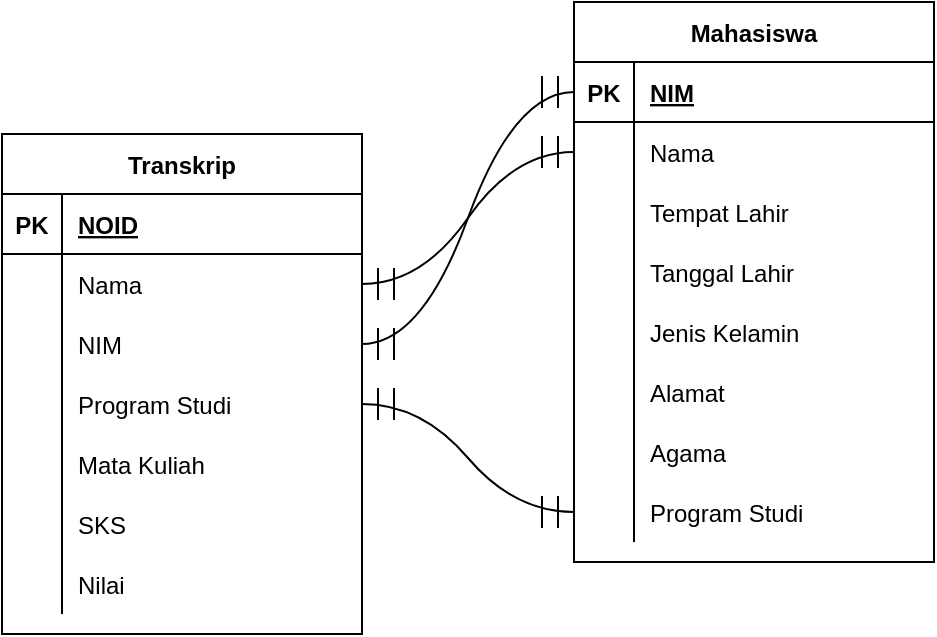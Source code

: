 <mxfile version="20.4.0" type="github">
  <diagram id="ORowaqAzRPWIQpRGCxJR" name="Page-1">
    <mxGraphModel dx="1268" dy="476" grid="0" gridSize="10" guides="1" tooltips="1" connect="1" arrows="1" fold="1" page="0" pageScale="1" pageWidth="900" pageHeight="1600" math="0" shadow="0">
      <root>
        <mxCell id="0" />
        <mxCell id="1" parent="0" />
        <mxCell id="IA27YBX8-uAUvzidqbov-1" value="Transkrip" style="shape=table;startSize=30;container=1;collapsible=1;childLayout=tableLayout;fixedRows=1;rowLines=0;fontStyle=1;align=center;resizeLast=1;hachureGap=4;" vertex="1" parent="1">
          <mxGeometry x="-133" y="81" width="180" height="250" as="geometry" />
        </mxCell>
        <mxCell id="IA27YBX8-uAUvzidqbov-2" value="" style="shape=tableRow;horizontal=0;startSize=0;swimlaneHead=0;swimlaneBody=0;fillColor=none;collapsible=0;dropTarget=0;points=[[0,0.5],[1,0.5]];portConstraint=eastwest;top=0;left=0;right=0;bottom=1;hachureGap=4;" vertex="1" parent="IA27YBX8-uAUvzidqbov-1">
          <mxGeometry y="30" width="180" height="30" as="geometry" />
        </mxCell>
        <mxCell id="IA27YBX8-uAUvzidqbov-3" value="PK" style="shape=partialRectangle;connectable=0;fillColor=none;top=0;left=0;bottom=0;right=0;fontStyle=1;overflow=hidden;hachureGap=4;" vertex="1" parent="IA27YBX8-uAUvzidqbov-2">
          <mxGeometry width="30" height="30" as="geometry">
            <mxRectangle width="30" height="30" as="alternateBounds" />
          </mxGeometry>
        </mxCell>
        <mxCell id="IA27YBX8-uAUvzidqbov-4" value="NOID" style="shape=partialRectangle;connectable=0;fillColor=none;top=0;left=0;bottom=0;right=0;align=left;spacingLeft=6;fontStyle=5;overflow=hidden;hachureGap=4;" vertex="1" parent="IA27YBX8-uAUvzidqbov-2">
          <mxGeometry x="30" width="150" height="30" as="geometry">
            <mxRectangle width="150" height="30" as="alternateBounds" />
          </mxGeometry>
        </mxCell>
        <mxCell id="IA27YBX8-uAUvzidqbov-5" value="" style="shape=tableRow;horizontal=0;startSize=0;swimlaneHead=0;swimlaneBody=0;fillColor=none;collapsible=0;dropTarget=0;points=[[0,0.5],[1,0.5]];portConstraint=eastwest;top=0;left=0;right=0;bottom=0;hachureGap=4;" vertex="1" parent="IA27YBX8-uAUvzidqbov-1">
          <mxGeometry y="60" width="180" height="30" as="geometry" />
        </mxCell>
        <mxCell id="IA27YBX8-uAUvzidqbov-6" value="" style="shape=partialRectangle;connectable=0;fillColor=none;top=0;left=0;bottom=0;right=0;editable=1;overflow=hidden;hachureGap=4;" vertex="1" parent="IA27YBX8-uAUvzidqbov-5">
          <mxGeometry width="30" height="30" as="geometry">
            <mxRectangle width="30" height="30" as="alternateBounds" />
          </mxGeometry>
        </mxCell>
        <mxCell id="IA27YBX8-uAUvzidqbov-7" value="Nama" style="shape=partialRectangle;connectable=0;fillColor=none;top=0;left=0;bottom=0;right=0;align=left;spacingLeft=6;overflow=hidden;hachureGap=4;" vertex="1" parent="IA27YBX8-uAUvzidqbov-5">
          <mxGeometry x="30" width="150" height="30" as="geometry">
            <mxRectangle width="150" height="30" as="alternateBounds" />
          </mxGeometry>
        </mxCell>
        <mxCell id="IA27YBX8-uAUvzidqbov-8" value="" style="shape=tableRow;horizontal=0;startSize=0;swimlaneHead=0;swimlaneBody=0;fillColor=none;collapsible=0;dropTarget=0;points=[[0,0.5],[1,0.5]];portConstraint=eastwest;top=0;left=0;right=0;bottom=0;hachureGap=4;" vertex="1" parent="IA27YBX8-uAUvzidqbov-1">
          <mxGeometry y="90" width="180" height="30" as="geometry" />
        </mxCell>
        <mxCell id="IA27YBX8-uAUvzidqbov-9" value="" style="shape=partialRectangle;connectable=0;fillColor=none;top=0;left=0;bottom=0;right=0;editable=1;overflow=hidden;hachureGap=4;" vertex="1" parent="IA27YBX8-uAUvzidqbov-8">
          <mxGeometry width="30" height="30" as="geometry">
            <mxRectangle width="30" height="30" as="alternateBounds" />
          </mxGeometry>
        </mxCell>
        <mxCell id="IA27YBX8-uAUvzidqbov-10" value="NIM" style="shape=partialRectangle;connectable=0;fillColor=none;top=0;left=0;bottom=0;right=0;align=left;spacingLeft=6;overflow=hidden;hachureGap=4;" vertex="1" parent="IA27YBX8-uAUvzidqbov-8">
          <mxGeometry x="30" width="150" height="30" as="geometry">
            <mxRectangle width="150" height="30" as="alternateBounds" />
          </mxGeometry>
        </mxCell>
        <mxCell id="IA27YBX8-uAUvzidqbov-11" value="" style="shape=tableRow;horizontal=0;startSize=0;swimlaneHead=0;swimlaneBody=0;fillColor=none;collapsible=0;dropTarget=0;points=[[0,0.5],[1,0.5]];portConstraint=eastwest;top=0;left=0;right=0;bottom=0;hachureGap=4;" vertex="1" parent="IA27YBX8-uAUvzidqbov-1">
          <mxGeometry y="120" width="180" height="30" as="geometry" />
        </mxCell>
        <mxCell id="IA27YBX8-uAUvzidqbov-12" value="" style="shape=partialRectangle;connectable=0;fillColor=none;top=0;left=0;bottom=0;right=0;editable=1;overflow=hidden;hachureGap=4;" vertex="1" parent="IA27YBX8-uAUvzidqbov-11">
          <mxGeometry width="30" height="30" as="geometry">
            <mxRectangle width="30" height="30" as="alternateBounds" />
          </mxGeometry>
        </mxCell>
        <mxCell id="IA27YBX8-uAUvzidqbov-13" value="Program Studi" style="shape=partialRectangle;connectable=0;fillColor=none;top=0;left=0;bottom=0;right=0;align=left;spacingLeft=6;overflow=hidden;hachureGap=4;" vertex="1" parent="IA27YBX8-uAUvzidqbov-11">
          <mxGeometry x="30" width="150" height="30" as="geometry">
            <mxRectangle width="150" height="30" as="alternateBounds" />
          </mxGeometry>
        </mxCell>
        <mxCell id="IA27YBX8-uAUvzidqbov-14" value="" style="shape=tableRow;horizontal=0;startSize=0;swimlaneHead=0;swimlaneBody=0;fillColor=none;collapsible=0;dropTarget=0;points=[[0,0.5],[1,0.5]];portConstraint=eastwest;top=0;left=0;right=0;bottom=0;hachureGap=4;" vertex="1" parent="IA27YBX8-uAUvzidqbov-1">
          <mxGeometry y="150" width="180" height="30" as="geometry" />
        </mxCell>
        <mxCell id="IA27YBX8-uAUvzidqbov-15" value="" style="shape=partialRectangle;connectable=0;fillColor=none;top=0;left=0;bottom=0;right=0;editable=1;overflow=hidden;hachureGap=4;" vertex="1" parent="IA27YBX8-uAUvzidqbov-14">
          <mxGeometry width="30" height="30" as="geometry">
            <mxRectangle width="30" height="30" as="alternateBounds" />
          </mxGeometry>
        </mxCell>
        <mxCell id="IA27YBX8-uAUvzidqbov-16" value="Mata Kuliah" style="shape=partialRectangle;connectable=0;fillColor=none;top=0;left=0;bottom=0;right=0;align=left;spacingLeft=6;overflow=hidden;hachureGap=4;" vertex="1" parent="IA27YBX8-uAUvzidqbov-14">
          <mxGeometry x="30" width="150" height="30" as="geometry">
            <mxRectangle width="150" height="30" as="alternateBounds" />
          </mxGeometry>
        </mxCell>
        <mxCell id="IA27YBX8-uAUvzidqbov-17" value="" style="shape=tableRow;horizontal=0;startSize=0;swimlaneHead=0;swimlaneBody=0;fillColor=none;collapsible=0;dropTarget=0;points=[[0,0.5],[1,0.5]];portConstraint=eastwest;top=0;left=0;right=0;bottom=0;hachureGap=4;" vertex="1" parent="IA27YBX8-uAUvzidqbov-1">
          <mxGeometry y="180" width="180" height="30" as="geometry" />
        </mxCell>
        <mxCell id="IA27YBX8-uAUvzidqbov-18" value="" style="shape=partialRectangle;connectable=0;fillColor=none;top=0;left=0;bottom=0;right=0;editable=1;overflow=hidden;hachureGap=4;" vertex="1" parent="IA27YBX8-uAUvzidqbov-17">
          <mxGeometry width="30" height="30" as="geometry">
            <mxRectangle width="30" height="30" as="alternateBounds" />
          </mxGeometry>
        </mxCell>
        <mxCell id="IA27YBX8-uAUvzidqbov-19" value="SKS" style="shape=partialRectangle;connectable=0;fillColor=none;top=0;left=0;bottom=0;right=0;align=left;spacingLeft=6;overflow=hidden;hachureGap=4;" vertex="1" parent="IA27YBX8-uAUvzidqbov-17">
          <mxGeometry x="30" width="150" height="30" as="geometry">
            <mxRectangle width="150" height="30" as="alternateBounds" />
          </mxGeometry>
        </mxCell>
        <mxCell id="IA27YBX8-uAUvzidqbov-20" value="" style="shape=tableRow;horizontal=0;startSize=0;swimlaneHead=0;swimlaneBody=0;fillColor=none;collapsible=0;dropTarget=0;points=[[0,0.5],[1,0.5]];portConstraint=eastwest;top=0;left=0;right=0;bottom=0;hachureGap=4;" vertex="1" parent="IA27YBX8-uAUvzidqbov-1">
          <mxGeometry y="210" width="180" height="30" as="geometry" />
        </mxCell>
        <mxCell id="IA27YBX8-uAUvzidqbov-21" value="" style="shape=partialRectangle;connectable=0;fillColor=none;top=0;left=0;bottom=0;right=0;editable=1;overflow=hidden;hachureGap=4;" vertex="1" parent="IA27YBX8-uAUvzidqbov-20">
          <mxGeometry width="30" height="30" as="geometry">
            <mxRectangle width="30" height="30" as="alternateBounds" />
          </mxGeometry>
        </mxCell>
        <mxCell id="IA27YBX8-uAUvzidqbov-22" value="Nilai" style="shape=partialRectangle;connectable=0;fillColor=none;top=0;left=0;bottom=0;right=0;align=left;spacingLeft=6;overflow=hidden;hachureGap=4;" vertex="1" parent="IA27YBX8-uAUvzidqbov-20">
          <mxGeometry x="30" width="150" height="30" as="geometry">
            <mxRectangle width="150" height="30" as="alternateBounds" />
          </mxGeometry>
        </mxCell>
        <mxCell id="IA27YBX8-uAUvzidqbov-23" value="Mahasiswa" style="shape=table;startSize=30;container=1;collapsible=1;childLayout=tableLayout;fixedRows=1;rowLines=0;fontStyle=1;align=center;resizeLast=1;hachureGap=4;" vertex="1" parent="1">
          <mxGeometry x="153" y="15" width="180" height="280" as="geometry" />
        </mxCell>
        <mxCell id="IA27YBX8-uAUvzidqbov-24" value="" style="shape=tableRow;horizontal=0;startSize=0;swimlaneHead=0;swimlaneBody=0;fillColor=none;collapsible=0;dropTarget=0;points=[[0,0.5],[1,0.5]];portConstraint=eastwest;top=0;left=0;right=0;bottom=1;hachureGap=4;" vertex="1" parent="IA27YBX8-uAUvzidqbov-23">
          <mxGeometry y="30" width="180" height="30" as="geometry" />
        </mxCell>
        <mxCell id="IA27YBX8-uAUvzidqbov-25" value="PK" style="shape=partialRectangle;connectable=0;fillColor=none;top=0;left=0;bottom=0;right=0;fontStyle=1;overflow=hidden;hachureGap=4;" vertex="1" parent="IA27YBX8-uAUvzidqbov-24">
          <mxGeometry width="30" height="30" as="geometry">
            <mxRectangle width="30" height="30" as="alternateBounds" />
          </mxGeometry>
        </mxCell>
        <mxCell id="IA27YBX8-uAUvzidqbov-26" value="NIM" style="shape=partialRectangle;connectable=0;fillColor=none;top=0;left=0;bottom=0;right=0;align=left;spacingLeft=6;fontStyle=5;overflow=hidden;hachureGap=4;" vertex="1" parent="IA27YBX8-uAUvzidqbov-24">
          <mxGeometry x="30" width="150" height="30" as="geometry">
            <mxRectangle width="150" height="30" as="alternateBounds" />
          </mxGeometry>
        </mxCell>
        <mxCell id="IA27YBX8-uAUvzidqbov-27" value="" style="shape=tableRow;horizontal=0;startSize=0;swimlaneHead=0;swimlaneBody=0;fillColor=none;collapsible=0;dropTarget=0;points=[[0,0.5],[1,0.5]];portConstraint=eastwest;top=0;left=0;right=0;bottom=0;hachureGap=4;" vertex="1" parent="IA27YBX8-uAUvzidqbov-23">
          <mxGeometry y="60" width="180" height="30" as="geometry" />
        </mxCell>
        <mxCell id="IA27YBX8-uAUvzidqbov-28" value="" style="shape=partialRectangle;connectable=0;fillColor=none;top=0;left=0;bottom=0;right=0;editable=1;overflow=hidden;hachureGap=4;" vertex="1" parent="IA27YBX8-uAUvzidqbov-27">
          <mxGeometry width="30" height="30" as="geometry">
            <mxRectangle width="30" height="30" as="alternateBounds" />
          </mxGeometry>
        </mxCell>
        <mxCell id="IA27YBX8-uAUvzidqbov-29" value="Nama" style="shape=partialRectangle;connectable=0;fillColor=none;top=0;left=0;bottom=0;right=0;align=left;spacingLeft=6;overflow=hidden;hachureGap=4;" vertex="1" parent="IA27YBX8-uAUvzidqbov-27">
          <mxGeometry x="30" width="150" height="30" as="geometry">
            <mxRectangle width="150" height="30" as="alternateBounds" />
          </mxGeometry>
        </mxCell>
        <mxCell id="IA27YBX8-uAUvzidqbov-30" value="" style="shape=tableRow;horizontal=0;startSize=0;swimlaneHead=0;swimlaneBody=0;fillColor=none;collapsible=0;dropTarget=0;points=[[0,0.5],[1,0.5]];portConstraint=eastwest;top=0;left=0;right=0;bottom=0;hachureGap=4;" vertex="1" parent="IA27YBX8-uAUvzidqbov-23">
          <mxGeometry y="90" width="180" height="30" as="geometry" />
        </mxCell>
        <mxCell id="IA27YBX8-uAUvzidqbov-31" value="" style="shape=partialRectangle;connectable=0;fillColor=none;top=0;left=0;bottom=0;right=0;editable=1;overflow=hidden;hachureGap=4;" vertex="1" parent="IA27YBX8-uAUvzidqbov-30">
          <mxGeometry width="30" height="30" as="geometry">
            <mxRectangle width="30" height="30" as="alternateBounds" />
          </mxGeometry>
        </mxCell>
        <mxCell id="IA27YBX8-uAUvzidqbov-32" value="Tempat Lahir" style="shape=partialRectangle;connectable=0;fillColor=none;top=0;left=0;bottom=0;right=0;align=left;spacingLeft=6;overflow=hidden;hachureGap=4;" vertex="1" parent="IA27YBX8-uAUvzidqbov-30">
          <mxGeometry x="30" width="150" height="30" as="geometry">
            <mxRectangle width="150" height="30" as="alternateBounds" />
          </mxGeometry>
        </mxCell>
        <mxCell id="IA27YBX8-uAUvzidqbov-33" value="" style="shape=tableRow;horizontal=0;startSize=0;swimlaneHead=0;swimlaneBody=0;fillColor=none;collapsible=0;dropTarget=0;points=[[0,0.5],[1,0.5]];portConstraint=eastwest;top=0;left=0;right=0;bottom=0;hachureGap=4;" vertex="1" parent="IA27YBX8-uAUvzidqbov-23">
          <mxGeometry y="120" width="180" height="30" as="geometry" />
        </mxCell>
        <mxCell id="IA27YBX8-uAUvzidqbov-34" value="" style="shape=partialRectangle;connectable=0;fillColor=none;top=0;left=0;bottom=0;right=0;editable=1;overflow=hidden;hachureGap=4;" vertex="1" parent="IA27YBX8-uAUvzidqbov-33">
          <mxGeometry width="30" height="30" as="geometry">
            <mxRectangle width="30" height="30" as="alternateBounds" />
          </mxGeometry>
        </mxCell>
        <mxCell id="IA27YBX8-uAUvzidqbov-35" value="Tanggal Lahir" style="shape=partialRectangle;connectable=0;fillColor=none;top=0;left=0;bottom=0;right=0;align=left;spacingLeft=6;overflow=hidden;hachureGap=4;" vertex="1" parent="IA27YBX8-uAUvzidqbov-33">
          <mxGeometry x="30" width="150" height="30" as="geometry">
            <mxRectangle width="150" height="30" as="alternateBounds" />
          </mxGeometry>
        </mxCell>
        <mxCell id="IA27YBX8-uAUvzidqbov-36" value="" style="shape=tableRow;horizontal=0;startSize=0;swimlaneHead=0;swimlaneBody=0;fillColor=none;collapsible=0;dropTarget=0;points=[[0,0.5],[1,0.5]];portConstraint=eastwest;top=0;left=0;right=0;bottom=0;hachureGap=4;" vertex="1" parent="IA27YBX8-uAUvzidqbov-23">
          <mxGeometry y="150" width="180" height="30" as="geometry" />
        </mxCell>
        <mxCell id="IA27YBX8-uAUvzidqbov-37" value="" style="shape=partialRectangle;connectable=0;fillColor=none;top=0;left=0;bottom=0;right=0;editable=1;overflow=hidden;hachureGap=4;" vertex="1" parent="IA27YBX8-uAUvzidqbov-36">
          <mxGeometry width="30" height="30" as="geometry">
            <mxRectangle width="30" height="30" as="alternateBounds" />
          </mxGeometry>
        </mxCell>
        <mxCell id="IA27YBX8-uAUvzidqbov-38" value="Jenis Kelamin" style="shape=partialRectangle;connectable=0;fillColor=none;top=0;left=0;bottom=0;right=0;align=left;spacingLeft=6;overflow=hidden;hachureGap=4;" vertex="1" parent="IA27YBX8-uAUvzidqbov-36">
          <mxGeometry x="30" width="150" height="30" as="geometry">
            <mxRectangle width="150" height="30" as="alternateBounds" />
          </mxGeometry>
        </mxCell>
        <mxCell id="IA27YBX8-uAUvzidqbov-43" value="" style="shape=tableRow;horizontal=0;startSize=0;swimlaneHead=0;swimlaneBody=0;fillColor=none;collapsible=0;dropTarget=0;points=[[0,0.5],[1,0.5]];portConstraint=eastwest;top=0;left=0;right=0;bottom=0;hachureGap=4;" vertex="1" parent="IA27YBX8-uAUvzidqbov-23">
          <mxGeometry y="180" width="180" height="30" as="geometry" />
        </mxCell>
        <mxCell id="IA27YBX8-uAUvzidqbov-44" value="" style="shape=partialRectangle;connectable=0;fillColor=none;top=0;left=0;bottom=0;right=0;editable=1;overflow=hidden;hachureGap=4;" vertex="1" parent="IA27YBX8-uAUvzidqbov-43">
          <mxGeometry width="30" height="30" as="geometry">
            <mxRectangle width="30" height="30" as="alternateBounds" />
          </mxGeometry>
        </mxCell>
        <mxCell id="IA27YBX8-uAUvzidqbov-45" value="Alamat" style="shape=partialRectangle;connectable=0;fillColor=none;top=0;left=0;bottom=0;right=0;align=left;spacingLeft=6;overflow=hidden;hachureGap=4;" vertex="1" parent="IA27YBX8-uAUvzidqbov-43">
          <mxGeometry x="30" width="150" height="30" as="geometry">
            <mxRectangle width="150" height="30" as="alternateBounds" />
          </mxGeometry>
        </mxCell>
        <mxCell id="IA27YBX8-uAUvzidqbov-54" value="" style="shape=tableRow;horizontal=0;startSize=0;swimlaneHead=0;swimlaneBody=0;fillColor=none;collapsible=0;dropTarget=0;points=[[0,0.5],[1,0.5]];portConstraint=eastwest;top=0;left=0;right=0;bottom=0;hachureGap=4;" vertex="1" parent="IA27YBX8-uAUvzidqbov-23">
          <mxGeometry y="210" width="180" height="30" as="geometry" />
        </mxCell>
        <mxCell id="IA27YBX8-uAUvzidqbov-55" value="" style="shape=partialRectangle;connectable=0;fillColor=none;top=0;left=0;bottom=0;right=0;editable=1;overflow=hidden;hachureGap=4;" vertex="1" parent="IA27YBX8-uAUvzidqbov-54">
          <mxGeometry width="30" height="30" as="geometry">
            <mxRectangle width="30" height="30" as="alternateBounds" />
          </mxGeometry>
        </mxCell>
        <mxCell id="IA27YBX8-uAUvzidqbov-56" value="Agama" style="shape=partialRectangle;connectable=0;fillColor=none;top=0;left=0;bottom=0;right=0;align=left;spacingLeft=6;overflow=hidden;hachureGap=4;" vertex="1" parent="IA27YBX8-uAUvzidqbov-54">
          <mxGeometry x="30" width="150" height="30" as="geometry">
            <mxRectangle width="150" height="30" as="alternateBounds" />
          </mxGeometry>
        </mxCell>
        <mxCell id="IA27YBX8-uAUvzidqbov-61" value="" style="shape=tableRow;horizontal=0;startSize=0;swimlaneHead=0;swimlaneBody=0;fillColor=none;collapsible=0;dropTarget=0;points=[[0,0.5],[1,0.5]];portConstraint=eastwest;top=0;left=0;right=0;bottom=0;hachureGap=4;" vertex="1" parent="IA27YBX8-uAUvzidqbov-23">
          <mxGeometry y="240" width="180" height="30" as="geometry" />
        </mxCell>
        <mxCell id="IA27YBX8-uAUvzidqbov-62" value="" style="shape=partialRectangle;connectable=0;fillColor=none;top=0;left=0;bottom=0;right=0;editable=1;overflow=hidden;hachureGap=4;" vertex="1" parent="IA27YBX8-uAUvzidqbov-61">
          <mxGeometry width="30" height="30" as="geometry">
            <mxRectangle width="30" height="30" as="alternateBounds" />
          </mxGeometry>
        </mxCell>
        <mxCell id="IA27YBX8-uAUvzidqbov-63" value="Program Studi" style="shape=partialRectangle;connectable=0;fillColor=none;top=0;left=0;bottom=0;right=0;align=left;spacingLeft=6;overflow=hidden;hachureGap=4;" vertex="1" parent="IA27YBX8-uAUvzidqbov-61">
          <mxGeometry x="30" width="150" height="30" as="geometry">
            <mxRectangle width="150" height="30" as="alternateBounds" />
          </mxGeometry>
        </mxCell>
        <mxCell id="IA27YBX8-uAUvzidqbov-65" value="" style="edgeStyle=entityRelationEdgeStyle;fontSize=12;html=1;endArrow=ERmandOne;startArrow=ERmandOne;rounded=0;startSize=14;endSize=14;sourcePerimeterSpacing=8;targetPerimeterSpacing=8;curved=1;entryX=0;entryY=0.5;entryDx=0;entryDy=0;exitX=1;exitY=0.5;exitDx=0;exitDy=0;" edge="1" parent="1" source="IA27YBX8-uAUvzidqbov-8" target="IA27YBX8-uAUvzidqbov-24">
          <mxGeometry width="100" height="100" relative="1" as="geometry">
            <mxPoint x="49" y="273" as="sourcePoint" />
            <mxPoint x="149" y="173" as="targetPoint" />
          </mxGeometry>
        </mxCell>
        <mxCell id="IA27YBX8-uAUvzidqbov-66" value="" style="edgeStyle=entityRelationEdgeStyle;fontSize=12;html=1;endArrow=ERmandOne;startArrow=ERmandOne;rounded=0;startSize=14;endSize=14;sourcePerimeterSpacing=8;targetPerimeterSpacing=8;curved=1;exitX=1;exitY=0.5;exitDx=0;exitDy=0;entryX=0;entryY=0.5;entryDx=0;entryDy=0;" edge="1" parent="1" source="IA27YBX8-uAUvzidqbov-5" target="IA27YBX8-uAUvzidqbov-27">
          <mxGeometry width="100" height="100" relative="1" as="geometry">
            <mxPoint x="66" y="300" as="sourcePoint" />
            <mxPoint x="166" y="200" as="targetPoint" />
          </mxGeometry>
        </mxCell>
        <mxCell id="IA27YBX8-uAUvzidqbov-67" value="" style="edgeStyle=entityRelationEdgeStyle;fontSize=12;html=1;endArrow=ERmandOne;startArrow=ERmandOne;rounded=0;startSize=14;endSize=14;sourcePerimeterSpacing=8;targetPerimeterSpacing=8;curved=1;exitX=1;exitY=0.5;exitDx=0;exitDy=0;entryX=0;entryY=0.5;entryDx=0;entryDy=0;" edge="1" parent="1" source="IA27YBX8-uAUvzidqbov-11" target="IA27YBX8-uAUvzidqbov-61">
          <mxGeometry width="100" height="100" relative="1" as="geometry">
            <mxPoint x="57" y="361" as="sourcePoint" />
            <mxPoint x="157" y="261" as="targetPoint" />
          </mxGeometry>
        </mxCell>
      </root>
    </mxGraphModel>
  </diagram>
</mxfile>
